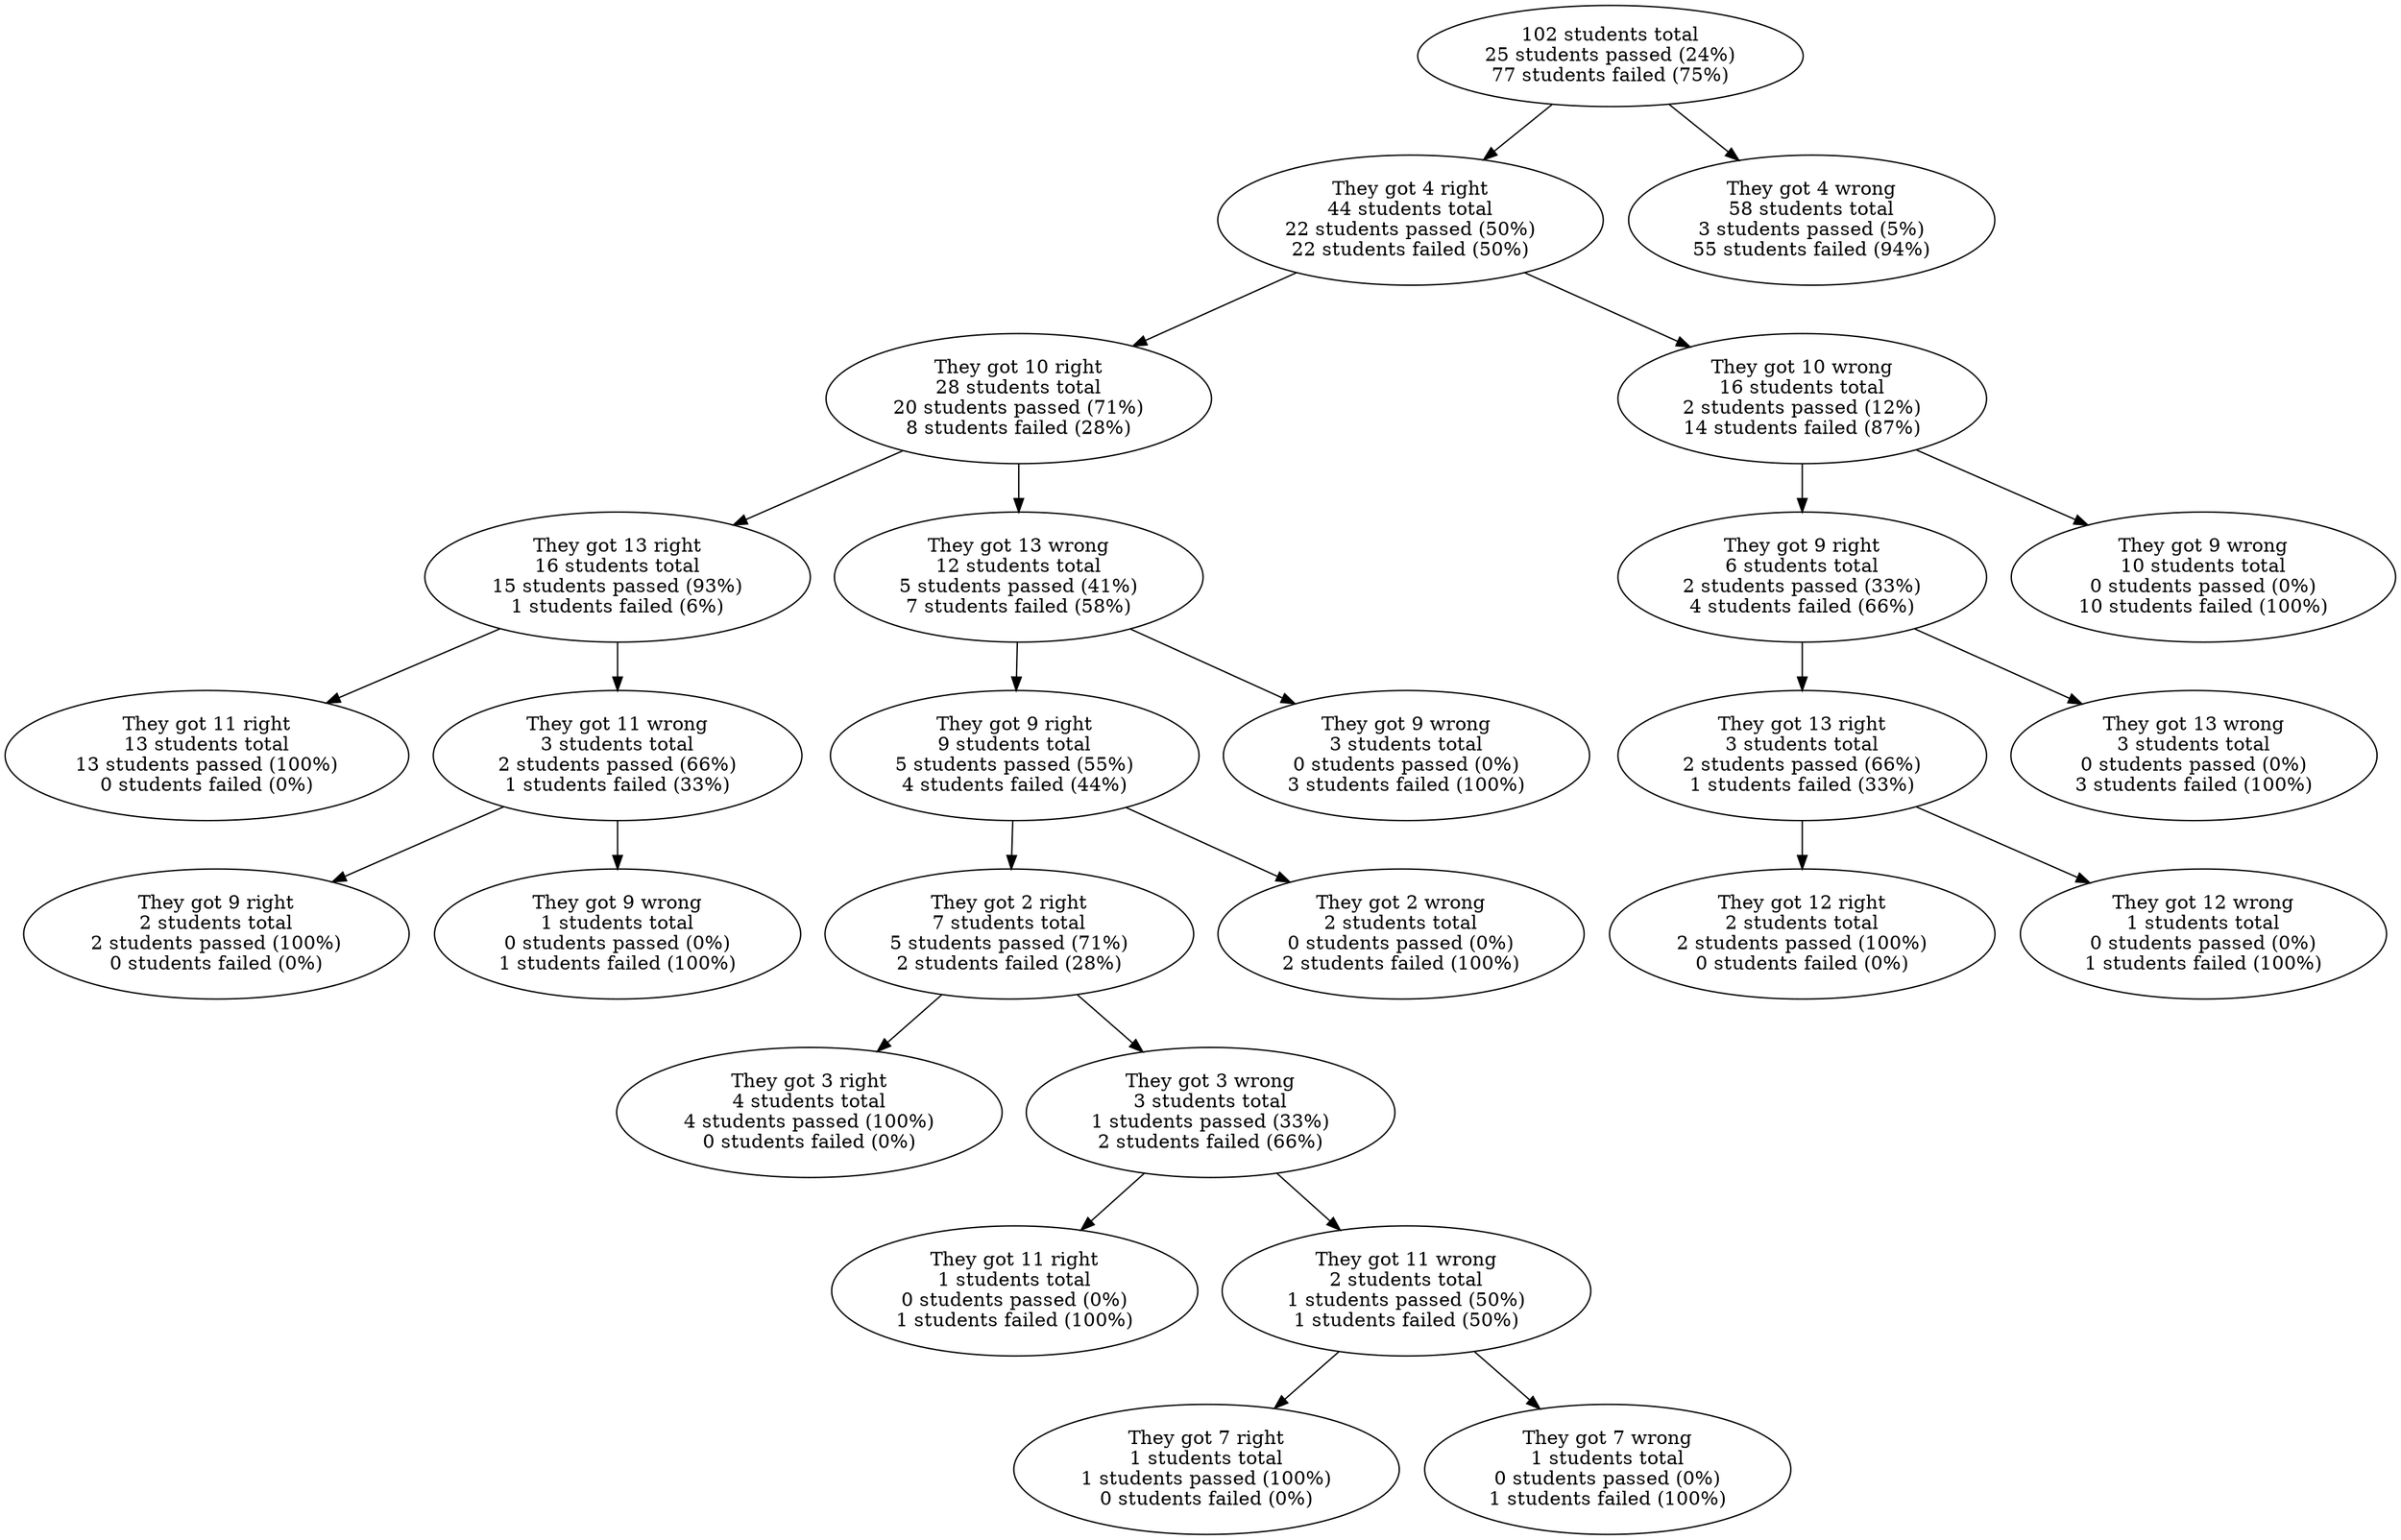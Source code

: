 digraph{
"102 students total\n25 students passed (24%)\n77 students failed (75%)";"They got 4 right\n44 students total\n22 students passed (50%)\n22 students failed (50%)";"They got 10 right\n28 students total\n20 students passed (71%)\n8 students failed (28%)";"They got 13 right\n16 students total\n15 students passed (93%)\n1 students failed (6%)";"They got 11 right\n13 students total\n13 students passed (100%)\n0 students failed (0%)";"They got 11 wrong\n3 students total\n2 students passed (66%)\n1 students failed (33%)";"They got 9 right\n2 students total\n2 students passed (100%)\n0 students failed (0%)";"They got 9 wrong\n1 students total\n0 students passed (0%)\n1 students failed (100%)";"They got 13 wrong\n12 students total\n5 students passed (41%)\n7 students failed (58%)";"They got 9 right\n9 students total\n5 students passed (55%)\n4 students failed (44%)";"They got 2 right\n7 students total\n5 students passed (71%)\n2 students failed (28%)";"They got 3 right\n4 students total\n4 students passed (100%)\n0 students failed (0%)";"They got 3 wrong\n3 students total\n1 students passed (33%)\n2 students failed (66%)";"They got 11 right\n1 students total\n0 students passed (0%)\n1 students failed (100%)";"They got 11 wrong\n2 students total\n1 students passed (50%)\n1 students failed (50%)";"They got 7 right\n1 students total\n1 students passed (100%)\n0 students failed (0%)";"They got 7 wrong\n1 students total\n0 students passed (0%)\n1 students failed (100%)";"They got 2 wrong\n2 students total\n0 students passed (0%)\n2 students failed (100%)";"They got 9 wrong\n3 students total\n0 students passed (0%)\n3 students failed (100%)";"They got 10 wrong\n16 students total\n2 students passed (12%)\n14 students failed (87%)";"They got 9 right\n6 students total\n2 students passed (33%)\n4 students failed (66%)";"They got 13 right\n3 students total\n2 students passed (66%)\n1 students failed (33%)";"They got 12 right\n2 students total\n2 students passed (100%)\n0 students failed (0%)";"They got 12 wrong\n1 students total\n0 students passed (0%)\n1 students failed (100%)";"They got 13 wrong\n3 students total\n0 students passed (0%)\n3 students failed (100%)";"They got 9 wrong\n10 students total\n0 students passed (0%)\n10 students failed (100%)";"They got 4 wrong\n58 students total\n3 students passed (5%)\n55 students failed (94%)";"102 students total\n25 students passed (24%)\n77 students failed (75%)"->"They got 4 right\n44 students total\n22 students passed (50%)\n22 students failed (50%)";"They got 4 right\n44 students total\n22 students passed (50%)\n22 students failed (50%)"->"They got 10 right\n28 students total\n20 students passed (71%)\n8 students failed (28%)";"They got 10 right\n28 students total\n20 students passed (71%)\n8 students failed (28%)"->"They got 13 right\n16 students total\n15 students passed (93%)\n1 students failed (6%)";"They got 13 right\n16 students total\n15 students passed (93%)\n1 students failed (6%)"->"They got 11 right\n13 students total\n13 students passed (100%)\n0 students failed (0%)";"They got 13 right\n16 students total\n15 students passed (93%)\n1 students failed (6%)"->"They got 11 wrong\n3 students total\n2 students passed (66%)\n1 students failed (33%)";"They got 11 wrong\n3 students total\n2 students passed (66%)\n1 students failed (33%)"->"They got 9 right\n2 students total\n2 students passed (100%)\n0 students failed (0%)";"They got 11 wrong\n3 students total\n2 students passed (66%)\n1 students failed (33%)"->"They got 9 wrong\n1 students total\n0 students passed (0%)\n1 students failed (100%)";"They got 10 right\n28 students total\n20 students passed (71%)\n8 students failed (28%)"->"They got 13 wrong\n12 students total\n5 students passed (41%)\n7 students failed (58%)";"They got 13 wrong\n12 students total\n5 students passed (41%)\n7 students failed (58%)"->"They got 9 right\n9 students total\n5 students passed (55%)\n4 students failed (44%)";"They got 9 right\n9 students total\n5 students passed (55%)\n4 students failed (44%)"->"They got 2 right\n7 students total\n5 students passed (71%)\n2 students failed (28%)";"They got 2 right\n7 students total\n5 students passed (71%)\n2 students failed (28%)"->"They got 3 right\n4 students total\n4 students passed (100%)\n0 students failed (0%)";"They got 2 right\n7 students total\n5 students passed (71%)\n2 students failed (28%)"->"They got 3 wrong\n3 students total\n1 students passed (33%)\n2 students failed (66%)";"They got 3 wrong\n3 students total\n1 students passed (33%)\n2 students failed (66%)"->"They got 11 right\n1 students total\n0 students passed (0%)\n1 students failed (100%)";"They got 3 wrong\n3 students total\n1 students passed (33%)\n2 students failed (66%)"->"They got 11 wrong\n2 students total\n1 students passed (50%)\n1 students failed (50%)";"They got 11 wrong\n2 students total\n1 students passed (50%)\n1 students failed (50%)"->"They got 7 right\n1 students total\n1 students passed (100%)\n0 students failed (0%)";"They got 11 wrong\n2 students total\n1 students passed (50%)\n1 students failed (50%)"->"They got 7 wrong\n1 students total\n0 students passed (0%)\n1 students failed (100%)";"They got 9 right\n9 students total\n5 students passed (55%)\n4 students failed (44%)"->"They got 2 wrong\n2 students total\n0 students passed (0%)\n2 students failed (100%)";"They got 13 wrong\n12 students total\n5 students passed (41%)\n7 students failed (58%)"->"They got 9 wrong\n3 students total\n0 students passed (0%)\n3 students failed (100%)";"They got 4 right\n44 students total\n22 students passed (50%)\n22 students failed (50%)"->"They got 10 wrong\n16 students total\n2 students passed (12%)\n14 students failed (87%)";"They got 10 wrong\n16 students total\n2 students passed (12%)\n14 students failed (87%)"->"They got 9 right\n6 students total\n2 students passed (33%)\n4 students failed (66%)";"They got 9 right\n6 students total\n2 students passed (33%)\n4 students failed (66%)"->"They got 13 right\n3 students total\n2 students passed (66%)\n1 students failed (33%)";"They got 13 right\n3 students total\n2 students passed (66%)\n1 students failed (33%)"->"They got 12 right\n2 students total\n2 students passed (100%)\n0 students failed (0%)";"They got 13 right\n3 students total\n2 students passed (66%)\n1 students failed (33%)"->"They got 12 wrong\n1 students total\n0 students passed (0%)\n1 students failed (100%)";"They got 9 right\n6 students total\n2 students passed (33%)\n4 students failed (66%)"->"They got 13 wrong\n3 students total\n0 students passed (0%)\n3 students failed (100%)";"They got 10 wrong\n16 students total\n2 students passed (12%)\n14 students failed (87%)"->"They got 9 wrong\n10 students total\n0 students passed (0%)\n10 students failed (100%)";"102 students total\n25 students passed (24%)\n77 students failed (75%)"->"They got 4 wrong\n58 students total\n3 students passed (5%)\n55 students failed (94%)";}